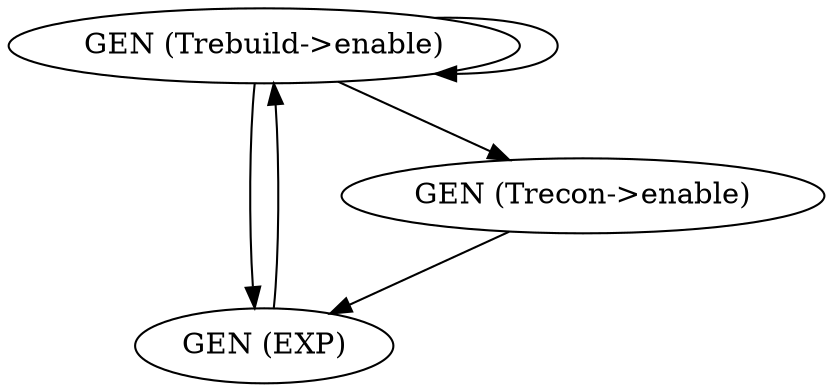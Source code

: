 digraph { layout=dot; overlap=false; splines=true;
"jspetrinet.marking.MarkGroup@45283ce2" [label = "GEN (Trebuild->enable)"];
"jspetrinet.marking.MarkGroup@45283ce2" -> "jspetrinet.marking.MarkGroup@45283ce2";
"jspetrinet.marking.MarkGroup@45283ce2" -> "jspetrinet.marking.MarkGroup@7a4f0f29";
"jspetrinet.marking.MarkGroup@45283ce2" -> "jspetrinet.marking.MarkGroup@2077d4de";
"jspetrinet.marking.MarkGroup@7a4f0f29" [label = "GEN (EXP)"];
"jspetrinet.marking.MarkGroup@7a4f0f29" -> "jspetrinet.marking.MarkGroup@45283ce2";
"jspetrinet.marking.MarkGroup@2077d4de" [label = "GEN (Trecon->enable)"];
"jspetrinet.marking.MarkGroup@2077d4de" -> "jspetrinet.marking.MarkGroup@7a4f0f29";
}
